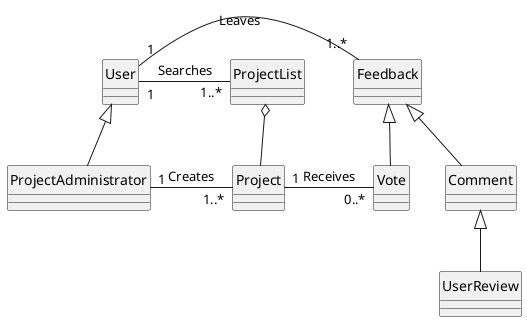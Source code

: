 @startuml
hide circle

ProjectList o--  Project
User <|-- ProjectAdministrator
User "1" - "1..*" Feedback : Leaves
Feedback <|-- Vote
Feedback <|-- Comment
Comment  <|-- UserReview

User "1" - "1..*" ProjectList: Searches
ProjectAdministrator "1" - "1..*" Project: Creates
Project "1" - "0..*" Vote: Receives

@enduml